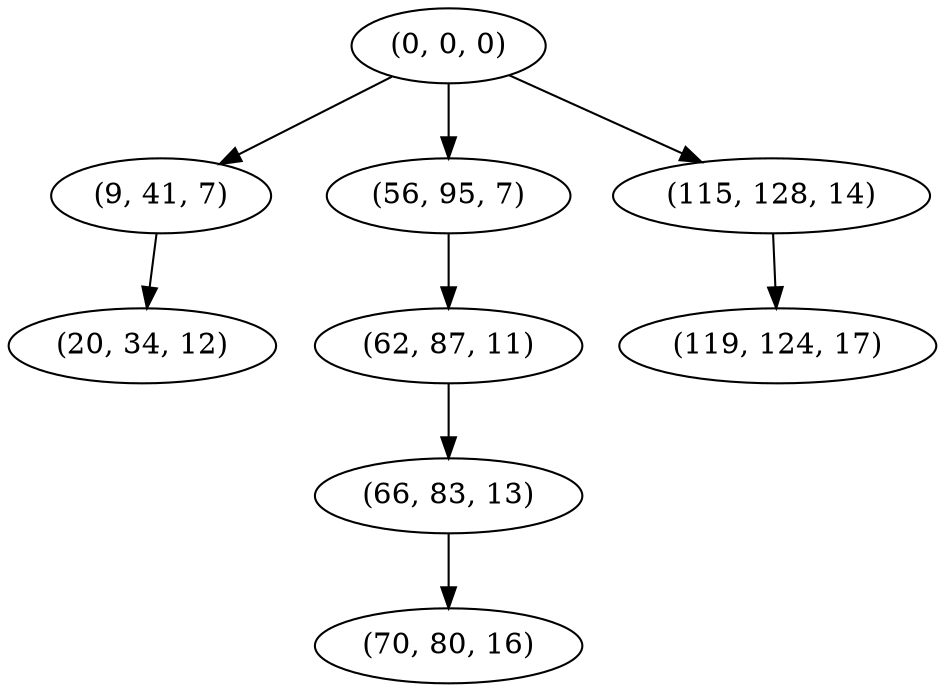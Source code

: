 digraph tree {
    "(0, 0, 0)";
    "(9, 41, 7)";
    "(20, 34, 12)";
    "(56, 95, 7)";
    "(62, 87, 11)";
    "(66, 83, 13)";
    "(70, 80, 16)";
    "(115, 128, 14)";
    "(119, 124, 17)";
    "(0, 0, 0)" -> "(9, 41, 7)";
    "(0, 0, 0)" -> "(56, 95, 7)";
    "(0, 0, 0)" -> "(115, 128, 14)";
    "(9, 41, 7)" -> "(20, 34, 12)";
    "(56, 95, 7)" -> "(62, 87, 11)";
    "(62, 87, 11)" -> "(66, 83, 13)";
    "(66, 83, 13)" -> "(70, 80, 16)";
    "(115, 128, 14)" -> "(119, 124, 17)";
}

